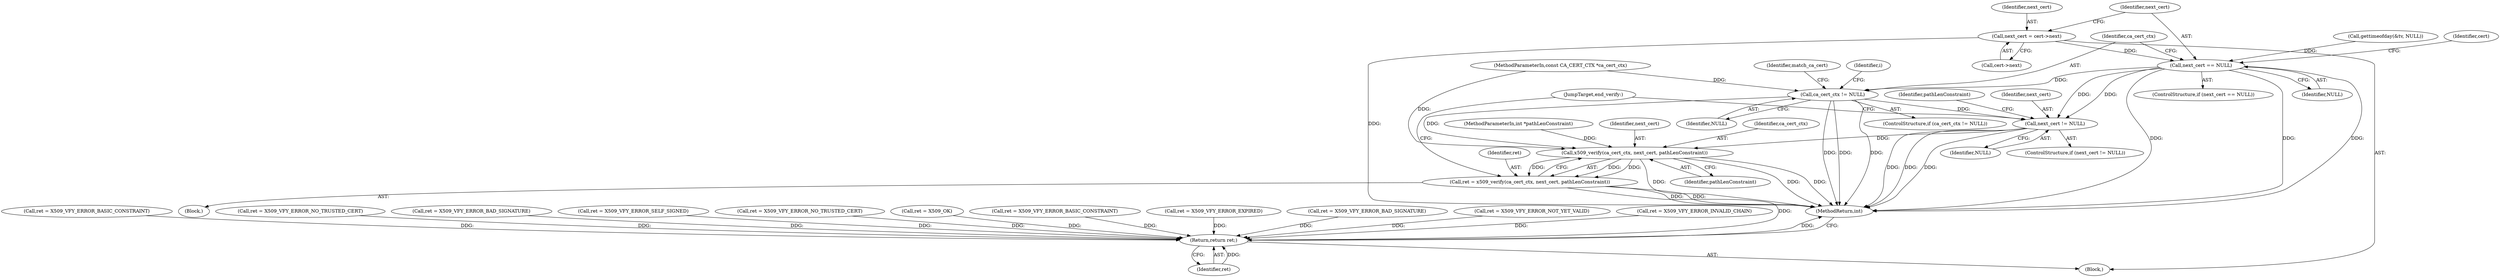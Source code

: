 digraph "0_axtls-8266_5efe2947ab45e81d84b5f707c51d1c64be52f36c_1@pointer" {
"1000275" [label="(Call,next_cert = cert->next)"];
"1000281" [label="(Call,next_cert == NULL)"];
"1000286" [label="(Call,ca_cert_ctx != NULL)"];
"1000480" [label="(Call,next_cert != NULL)"];
"1000489" [label="(Call,x509_verify(ca_cert_ctx, next_cert, pathLenConstraint))"];
"1000487" [label="(Call,ret = x509_verify(ca_cert_ctx, next_cert, pathLenConstraint))"];
"1000494" [label="(Return,return ret;)"];
"1000483" [label="(Block,)"];
"1000281" [label="(Call,next_cert == NULL)"];
"1000244" [label="(Call,ret = X509_VFY_ERROR_BASIC_CONSTRAINT)"];
"1000117" [label="(MethodParameterIn,const CA_CERT_CTX *ca_cert_ctx)"];
"1000282" [label="(Identifier,next_cert)"];
"1000283" [label="(Identifier,NULL)"];
"1000119" [label="(MethodParameterIn,int *pathLenConstraint)"];
"1000491" [label="(Identifier,next_cert)"];
"1000160" [label="(Call,ret = X509_VFY_ERROR_NO_TRUSTED_CERT)"];
"1000493" [label="(JumpTarget,end_verify:)"];
"1000471" [label="(Call,ret = X509_VFY_ERROR_BAD_SIGNATURE)"];
"1000496" [label="(MethodReturn,int)"];
"1000275" [label="(Call,next_cert = cert->next)"];
"1000280" [label="(ControlStructure,if (next_cert == NULL))"];
"1000494" [label="(Return,return ret;)"];
"1000495" [label="(Identifier,ret)"];
"1000287" [label="(Identifier,ca_cert_ctx)"];
"1000425" [label="(Call,ret = X509_VFY_ERROR_SELF_SIGNED)"];
"1000376" [label="(Call,ret = X509_VFY_ERROR_NO_TRUSTED_CERT)"];
"1000276" [label="(Identifier,next_cert)"];
"1000486" [label="(Identifier,pathLenConstraint)"];
"1000492" [label="(Identifier,pathLenConstraint)"];
"1000122" [label="(Call,ret = X509_OK)"];
"1000271" [label="(Call,ret = X509_VFY_ERROR_BASIC_CONSTRAINT)"];
"1000479" [label="(ControlStructure,if (next_cert != NULL))"];
"1000489" [label="(Call,x509_verify(ca_cert_ctx, next_cert, pathLenConstraint))"];
"1000199" [label="(Call,gettimeofday(&tv, NULL))"];
"1000225" [label="(Call,ret = X509_VFY_ERROR_EXPIRED)"];
"1000372" [label="(Identifier,match_ca_cert)"];
"1000463" [label="(Call,ret = X509_VFY_ERROR_BAD_SIGNATURE)"];
"1000212" [label="(Call,ret = X509_VFY_ERROR_NOT_YET_VALID)"];
"1000120" [label="(Block,)"];
"1000285" [label="(ControlStructure,if (ca_cert_ctx != NULL))"];
"1000392" [label="(Call,ret = X509_VFY_ERROR_INVALID_CHAIN)"];
"1000288" [label="(Identifier,NULL)"];
"1000286" [label="(Call,ca_cert_ctx != NULL)"];
"1000482" [label="(Identifier,NULL)"];
"1000487" [label="(Call,ret = x509_verify(ca_cert_ctx, next_cert, pathLenConstraint))"];
"1000488" [label="(Identifier,ret)"];
"1000277" [label="(Call,cert->next)"];
"1000490" [label="(Identifier,ca_cert_ctx)"];
"1000385" [label="(Identifier,cert)"];
"1000481" [label="(Identifier,next_cert)"];
"1000293" [label="(Identifier,i)"];
"1000480" [label="(Call,next_cert != NULL)"];
"1000275" -> "1000120"  [label="AST: "];
"1000275" -> "1000277"  [label="CFG: "];
"1000276" -> "1000275"  [label="AST: "];
"1000277" -> "1000275"  [label="AST: "];
"1000282" -> "1000275"  [label="CFG: "];
"1000275" -> "1000496"  [label="DDG: "];
"1000275" -> "1000281"  [label="DDG: "];
"1000281" -> "1000280"  [label="AST: "];
"1000281" -> "1000283"  [label="CFG: "];
"1000282" -> "1000281"  [label="AST: "];
"1000283" -> "1000281"  [label="AST: "];
"1000287" -> "1000281"  [label="CFG: "];
"1000385" -> "1000281"  [label="CFG: "];
"1000281" -> "1000496"  [label="DDG: "];
"1000281" -> "1000496"  [label="DDG: "];
"1000281" -> "1000496"  [label="DDG: "];
"1000199" -> "1000281"  [label="DDG: "];
"1000281" -> "1000286"  [label="DDG: "];
"1000281" -> "1000480"  [label="DDG: "];
"1000281" -> "1000480"  [label="DDG: "];
"1000286" -> "1000285"  [label="AST: "];
"1000286" -> "1000288"  [label="CFG: "];
"1000287" -> "1000286"  [label="AST: "];
"1000288" -> "1000286"  [label="AST: "];
"1000293" -> "1000286"  [label="CFG: "];
"1000372" -> "1000286"  [label="CFG: "];
"1000286" -> "1000496"  [label="DDG: "];
"1000286" -> "1000496"  [label="DDG: "];
"1000286" -> "1000496"  [label="DDG: "];
"1000117" -> "1000286"  [label="DDG: "];
"1000286" -> "1000480"  [label="DDG: "];
"1000286" -> "1000489"  [label="DDG: "];
"1000480" -> "1000479"  [label="AST: "];
"1000480" -> "1000482"  [label="CFG: "];
"1000481" -> "1000480"  [label="AST: "];
"1000482" -> "1000480"  [label="AST: "];
"1000486" -> "1000480"  [label="CFG: "];
"1000493" -> "1000480"  [label="CFG: "];
"1000480" -> "1000496"  [label="DDG: "];
"1000480" -> "1000496"  [label="DDG: "];
"1000480" -> "1000496"  [label="DDG: "];
"1000480" -> "1000489"  [label="DDG: "];
"1000489" -> "1000487"  [label="AST: "];
"1000489" -> "1000492"  [label="CFG: "];
"1000490" -> "1000489"  [label="AST: "];
"1000491" -> "1000489"  [label="AST: "];
"1000492" -> "1000489"  [label="AST: "];
"1000487" -> "1000489"  [label="CFG: "];
"1000489" -> "1000496"  [label="DDG: "];
"1000489" -> "1000496"  [label="DDG: "];
"1000489" -> "1000496"  [label="DDG: "];
"1000489" -> "1000487"  [label="DDG: "];
"1000489" -> "1000487"  [label="DDG: "];
"1000489" -> "1000487"  [label="DDG: "];
"1000117" -> "1000489"  [label="DDG: "];
"1000119" -> "1000489"  [label="DDG: "];
"1000487" -> "1000483"  [label="AST: "];
"1000488" -> "1000487"  [label="AST: "];
"1000493" -> "1000487"  [label="CFG: "];
"1000487" -> "1000496"  [label="DDG: "];
"1000487" -> "1000496"  [label="DDG: "];
"1000487" -> "1000494"  [label="DDG: "];
"1000494" -> "1000120"  [label="AST: "];
"1000494" -> "1000495"  [label="CFG: "];
"1000495" -> "1000494"  [label="AST: "];
"1000496" -> "1000494"  [label="CFG: "];
"1000494" -> "1000496"  [label="DDG: "];
"1000495" -> "1000494"  [label="DDG: "];
"1000376" -> "1000494"  [label="DDG: "];
"1000471" -> "1000494"  [label="DDG: "];
"1000225" -> "1000494"  [label="DDG: "];
"1000122" -> "1000494"  [label="DDG: "];
"1000463" -> "1000494"  [label="DDG: "];
"1000212" -> "1000494"  [label="DDG: "];
"1000271" -> "1000494"  [label="DDG: "];
"1000244" -> "1000494"  [label="DDG: "];
"1000160" -> "1000494"  [label="DDG: "];
"1000392" -> "1000494"  [label="DDG: "];
"1000425" -> "1000494"  [label="DDG: "];
}
